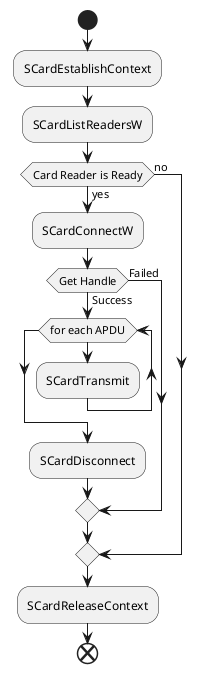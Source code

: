 @startuml
start
:SCardEstablishContext;

:SCardListReadersW;
if (Card Reader is Ready) then (yes)

    :SCardConnectW;
    if (Get Handle) then (Success)
        while (for each APDU)
            :SCardTransmit;
        endwhile
        :SCardDisconnect;
    else (Failed)
    endif
else (no)    
endif

:SCardReleaseContext;
end
@enduml
